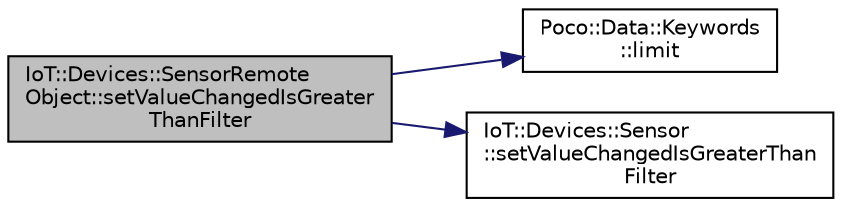 digraph "IoT::Devices::SensorRemoteObject::setValueChangedIsGreaterThanFilter"
{
 // LATEX_PDF_SIZE
  edge [fontname="Helvetica",fontsize="10",labelfontname="Helvetica",labelfontsize="10"];
  node [fontname="Helvetica",fontsize="10",shape=record];
  rankdir="LR";
  Node1 [label="IoT::Devices::SensorRemote\lObject::setValueChangedIsGreater\lThanFilter",height=0.2,width=0.4,color="black", fillcolor="grey75", style="filled", fontcolor="black",tooltip="Sets a Poco::RemotingNG::HysteresisFilter for the valueChanged event."];
  Node1 -> Node2 [color="midnightblue",fontsize="10",style="solid"];
  Node2 [label="Poco::Data::Keywords\l::limit",height=0.2,width=0.4,color="black", fillcolor="white", style="filled",URL="$namespacePoco_1_1Data_1_1Keywords.html#a10995020b1ba88f53a5f4c9c44b84e47",tooltip="Creates an upperLimit."];
  Node1 -> Node3 [color="midnightblue",fontsize="10",style="solid"];
  Node3 [label="IoT::Devices::Sensor\l::setValueChangedIsGreaterThan\lFilter",height=0.2,width=0.4,color="black", fillcolor="white", style="filled",URL="$classIoT_1_1Devices_1_1Sensor.html#a3ac8b431ad447622df2f690f4f38b378",tooltip="Clears the filter set for the valueChanged event."];
}
